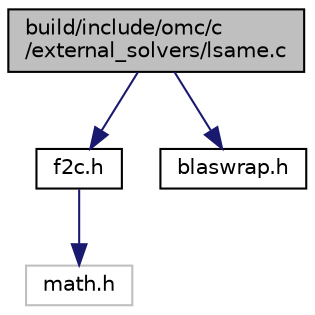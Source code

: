 digraph "build/include/omc/c/external_solvers/lsame.c"
{
  edge [fontname="Helvetica",fontsize="10",labelfontname="Helvetica",labelfontsize="10"];
  node [fontname="Helvetica",fontsize="10",shape=record];
  Node0 [label="build/include/omc/c\l/external_solvers/lsame.c",height=0.2,width=0.4,color="black", fillcolor="grey75", style="filled", fontcolor="black"];
  Node0 -> Node1 [color="midnightblue",fontsize="10",style="solid",fontname="Helvetica"];
  Node1 [label="f2c.h",height=0.2,width=0.4,color="black", fillcolor="white", style="filled",URL="$d5/d67/build_2include_2omc_2c_2external__solvers_2f2c_8h.html"];
  Node1 -> Node2 [color="midnightblue",fontsize="10",style="solid",fontname="Helvetica"];
  Node2 [label="math.h",height=0.2,width=0.4,color="grey75", fillcolor="white", style="filled"];
  Node0 -> Node3 [color="midnightblue",fontsize="10",style="solid",fontname="Helvetica"];
  Node3 [label="blaswrap.h",height=0.2,width=0.4,color="black", fillcolor="white", style="filled",URL="$d0/dea/build_2include_2omc_2c_2external__solvers_2blaswrap_8h.html"];
}
